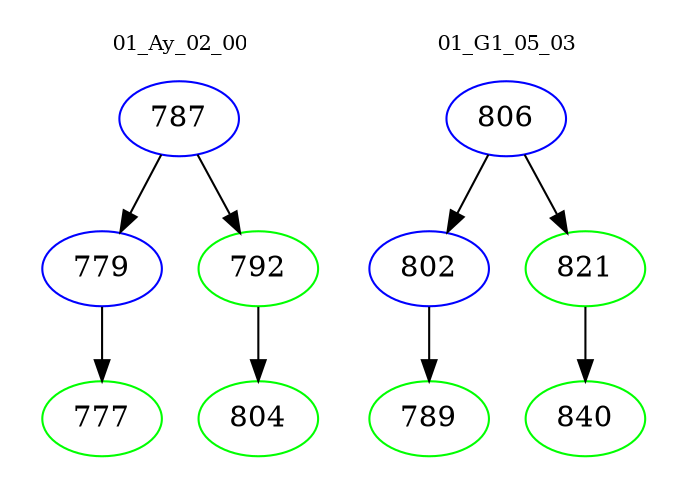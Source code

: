 digraph{
subgraph cluster_0 {
color = white
label = "01_Ay_02_00";
fontsize=10;
T0_787 [label="787", color="blue"]
T0_787 -> T0_779 [color="black"]
T0_779 [label="779", color="blue"]
T0_779 -> T0_777 [color="black"]
T0_777 [label="777", color="green"]
T0_787 -> T0_792 [color="black"]
T0_792 [label="792", color="green"]
T0_792 -> T0_804 [color="black"]
T0_804 [label="804", color="green"]
}
subgraph cluster_1 {
color = white
label = "01_G1_05_03";
fontsize=10;
T1_806 [label="806", color="blue"]
T1_806 -> T1_802 [color="black"]
T1_802 [label="802", color="blue"]
T1_802 -> T1_789 [color="black"]
T1_789 [label="789", color="green"]
T1_806 -> T1_821 [color="black"]
T1_821 [label="821", color="green"]
T1_821 -> T1_840 [color="black"]
T1_840 [label="840", color="green"]
}
}
